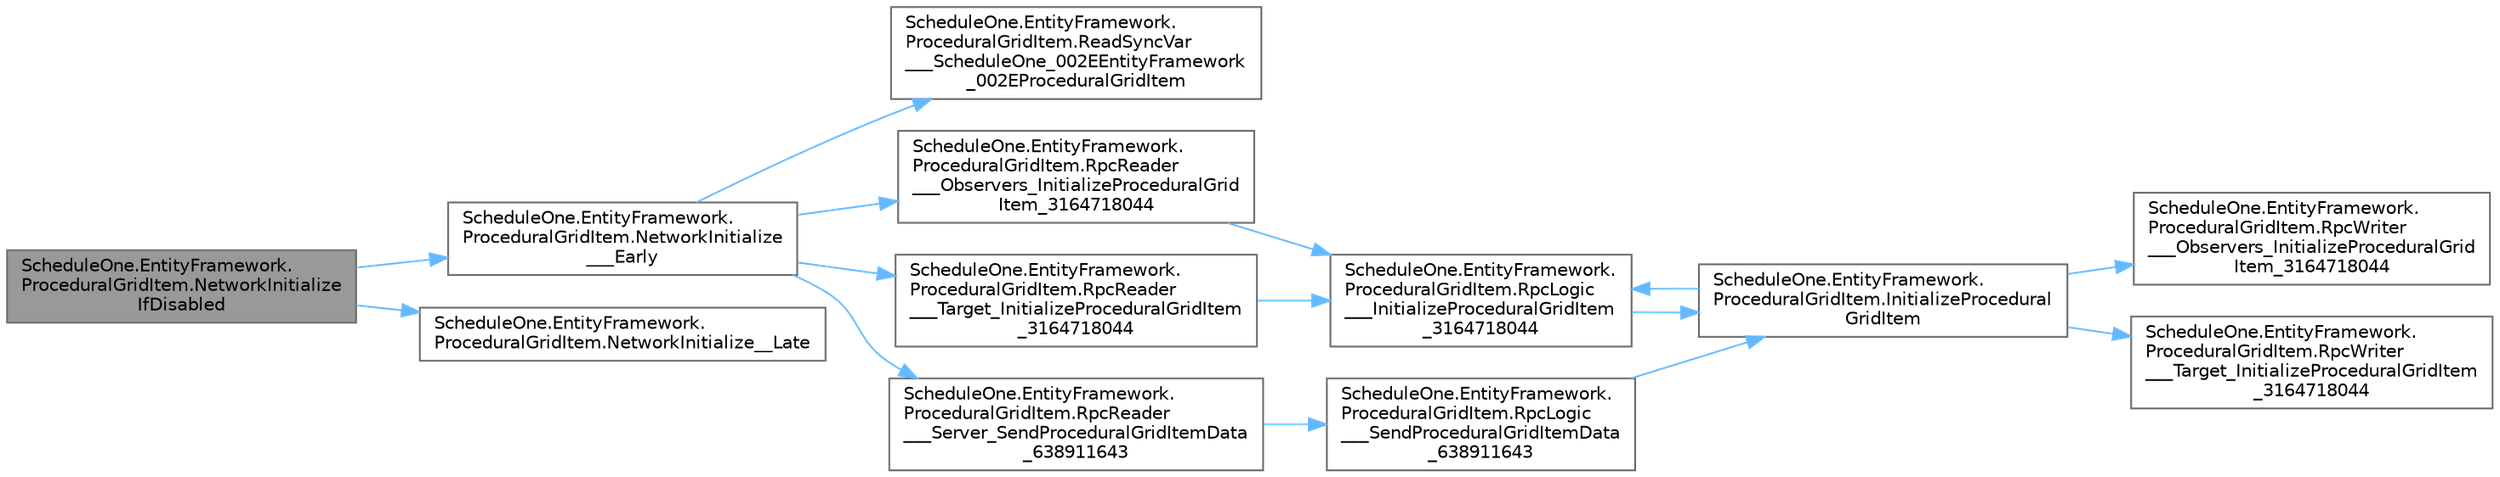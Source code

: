 digraph "ScheduleOne.EntityFramework.ProceduralGridItem.NetworkInitializeIfDisabled"
{
 // LATEX_PDF_SIZE
  bgcolor="transparent";
  edge [fontname=Helvetica,fontsize=10,labelfontname=Helvetica,labelfontsize=10];
  node [fontname=Helvetica,fontsize=10,shape=box,height=0.2,width=0.4];
  rankdir="LR";
  Node1 [id="Node000001",label="ScheduleOne.EntityFramework.\lProceduralGridItem.NetworkInitialize\lIfDisabled",height=0.2,width=0.4,color="gray40", fillcolor="grey60", style="filled", fontcolor="black",tooltip=" "];
  Node1 -> Node2 [id="edge1_Node000001_Node000002",color="steelblue1",style="solid",tooltip=" "];
  Node2 [id="Node000002",label="ScheduleOne.EntityFramework.\lProceduralGridItem.NetworkInitialize\l___Early",height=0.2,width=0.4,color="grey40", fillcolor="white", style="filled",URL="$class_schedule_one_1_1_entity_framework_1_1_procedural_grid_item.html#a89842b160e9795dfd4443b3239700ad1",tooltip=" "];
  Node2 -> Node3 [id="edge2_Node000002_Node000003",color="steelblue1",style="solid",tooltip=" "];
  Node3 [id="Node000003",label="ScheduleOne.EntityFramework.\lProceduralGridItem.ReadSyncVar\l___ScheduleOne_002EEntityFramework\l_002EProceduralGridItem",height=0.2,width=0.4,color="grey40", fillcolor="white", style="filled",URL="$class_schedule_one_1_1_entity_framework_1_1_procedural_grid_item.html#ac5d75c0115bc6d29ebc2271a4bc3f7a6",tooltip=" "];
  Node2 -> Node4 [id="edge3_Node000002_Node000004",color="steelblue1",style="solid",tooltip=" "];
  Node4 [id="Node000004",label="ScheduleOne.EntityFramework.\lProceduralGridItem.RpcReader\l___Observers_InitializeProceduralGrid\lItem_3164718044",height=0.2,width=0.4,color="grey40", fillcolor="white", style="filled",URL="$class_schedule_one_1_1_entity_framework_1_1_procedural_grid_item.html#a568d0b911611b4a10f1087c382cb34cf",tooltip=" "];
  Node4 -> Node5 [id="edge4_Node000004_Node000005",color="steelblue1",style="solid",tooltip=" "];
  Node5 [id="Node000005",label="ScheduleOne.EntityFramework.\lProceduralGridItem.RpcLogic\l___InitializeProceduralGridItem\l_3164718044",height=0.2,width=0.4,color="grey40", fillcolor="white", style="filled",URL="$class_schedule_one_1_1_entity_framework_1_1_procedural_grid_item.html#a9cc66d82f40d344e790251a21d1ba5a1",tooltip=" "];
  Node5 -> Node6 [id="edge5_Node000005_Node000006",color="steelblue1",style="solid",tooltip=" "];
  Node6 [id="Node000006",label="ScheduleOne.EntityFramework.\lProceduralGridItem.InitializeProcedural\lGridItem",height=0.2,width=0.4,color="grey40", fillcolor="white", style="filled",URL="$class_schedule_one_1_1_entity_framework_1_1_procedural_grid_item.html#a8d3957035a0db60f216c1dab6205a91f",tooltip=" "];
  Node6 -> Node5 [id="edge6_Node000006_Node000005",color="steelblue1",style="solid",tooltip=" "];
  Node6 -> Node7 [id="edge7_Node000006_Node000007",color="steelblue1",style="solid",tooltip=" "];
  Node7 [id="Node000007",label="ScheduleOne.EntityFramework.\lProceduralGridItem.RpcWriter\l___Observers_InitializeProceduralGrid\lItem_3164718044",height=0.2,width=0.4,color="grey40", fillcolor="white", style="filled",URL="$class_schedule_one_1_1_entity_framework_1_1_procedural_grid_item.html#ab76ae84991042490de05b307ccda4613",tooltip=" "];
  Node6 -> Node8 [id="edge8_Node000006_Node000008",color="steelblue1",style="solid",tooltip=" "];
  Node8 [id="Node000008",label="ScheduleOne.EntityFramework.\lProceduralGridItem.RpcWriter\l___Target_InitializeProceduralGridItem\l_3164718044",height=0.2,width=0.4,color="grey40", fillcolor="white", style="filled",URL="$class_schedule_one_1_1_entity_framework_1_1_procedural_grid_item.html#ace7d9f93ea311af1872b037ef52ec7f2",tooltip=" "];
  Node2 -> Node9 [id="edge9_Node000002_Node000009",color="steelblue1",style="solid",tooltip=" "];
  Node9 [id="Node000009",label="ScheduleOne.EntityFramework.\lProceduralGridItem.RpcReader\l___Server_SendProceduralGridItemData\l_638911643",height=0.2,width=0.4,color="grey40", fillcolor="white", style="filled",URL="$class_schedule_one_1_1_entity_framework_1_1_procedural_grid_item.html#a98dbd110f7ba0a97334a2d0b66a3b5b7",tooltip=" "];
  Node9 -> Node10 [id="edge10_Node000009_Node000010",color="steelblue1",style="solid",tooltip=" "];
  Node10 [id="Node000010",label="ScheduleOne.EntityFramework.\lProceduralGridItem.RpcLogic\l___SendProceduralGridItemData\l_638911643",height=0.2,width=0.4,color="grey40", fillcolor="white", style="filled",URL="$class_schedule_one_1_1_entity_framework_1_1_procedural_grid_item.html#a48a4a2e6e06921b12bb3591874c336fe",tooltip=" "];
  Node10 -> Node6 [id="edge11_Node000010_Node000006",color="steelblue1",style="solid",tooltip=" "];
  Node2 -> Node11 [id="edge12_Node000002_Node000011",color="steelblue1",style="solid",tooltip=" "];
  Node11 [id="Node000011",label="ScheduleOne.EntityFramework.\lProceduralGridItem.RpcReader\l___Target_InitializeProceduralGridItem\l_3164718044",height=0.2,width=0.4,color="grey40", fillcolor="white", style="filled",URL="$class_schedule_one_1_1_entity_framework_1_1_procedural_grid_item.html#ac5d072fdb725edf3a02d3a5fd34bca21",tooltip=" "];
  Node11 -> Node5 [id="edge13_Node000011_Node000005",color="steelblue1",style="solid",tooltip=" "];
  Node1 -> Node12 [id="edge14_Node000001_Node000012",color="steelblue1",style="solid",tooltip=" "];
  Node12 [id="Node000012",label="ScheduleOne.EntityFramework.\lProceduralGridItem.NetworkInitialize__Late",height=0.2,width=0.4,color="grey40", fillcolor="white", style="filled",URL="$class_schedule_one_1_1_entity_framework_1_1_procedural_grid_item.html#afdb63f7fe84744d989d4e59707be9fac",tooltip=" "];
}
